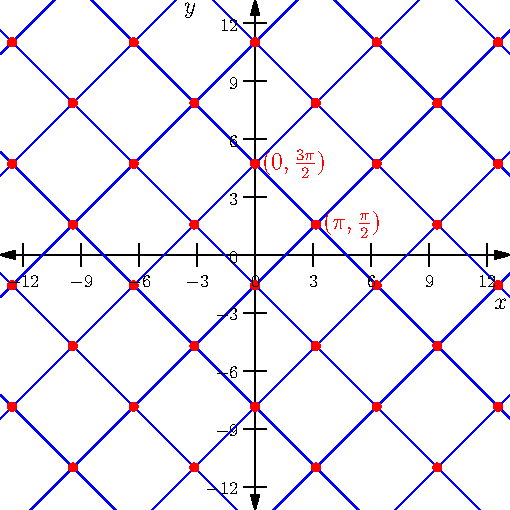 size(9cm);
import graph;
real M = 4.2*pi;
for (int i=-10; i<10; ++i) {
  real y = 1.5*pi + 2*pi*i;
  draw((-M,y-M)--(M,y+M), blue);
  draw((M,y-M)--(-M,y+M), blue);
}

xaxis("$x$", -M, M, Ticks(Label(fontsize(9pt)), Step=3, begin=true, end=true), Arrows);
yaxis("$y$", -M, M, Ticks(Label(fontsize(9pt)), Step=3, begin=true, end=true), Arrows);

dotfactor *= 1.5;
for (int i=-10; i<10; ++i) {
  for (int j=-10; j<10; ++j) {
    dot((2*pi*i,3*pi/2+2*pi*j), red);
    dot((2*pi*i+pi,pi/2+2*pi*j), red);
  }
}
clip(box((-M,-M),(M,M)));

dot("$(0, \frac{3\pi}{2})$", (0,3*pi/2), red);
dot("$(\pi, \frac{\pi}{2})$", (pi,pi/2), red);
